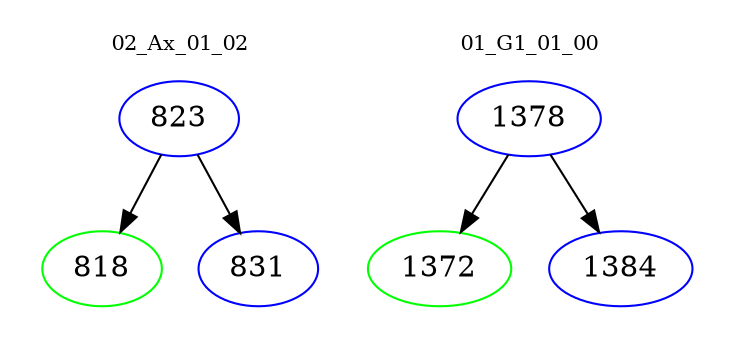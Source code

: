 digraph{
subgraph cluster_0 {
color = white
label = "02_Ax_01_02";
fontsize=10;
T0_823 [label="823", color="blue"]
T0_823 -> T0_818 [color="black"]
T0_818 [label="818", color="green"]
T0_823 -> T0_831 [color="black"]
T0_831 [label="831", color="blue"]
}
subgraph cluster_1 {
color = white
label = "01_G1_01_00";
fontsize=10;
T1_1378 [label="1378", color="blue"]
T1_1378 -> T1_1372 [color="black"]
T1_1372 [label="1372", color="green"]
T1_1378 -> T1_1384 [color="black"]
T1_1384 [label="1384", color="blue"]
}
}
